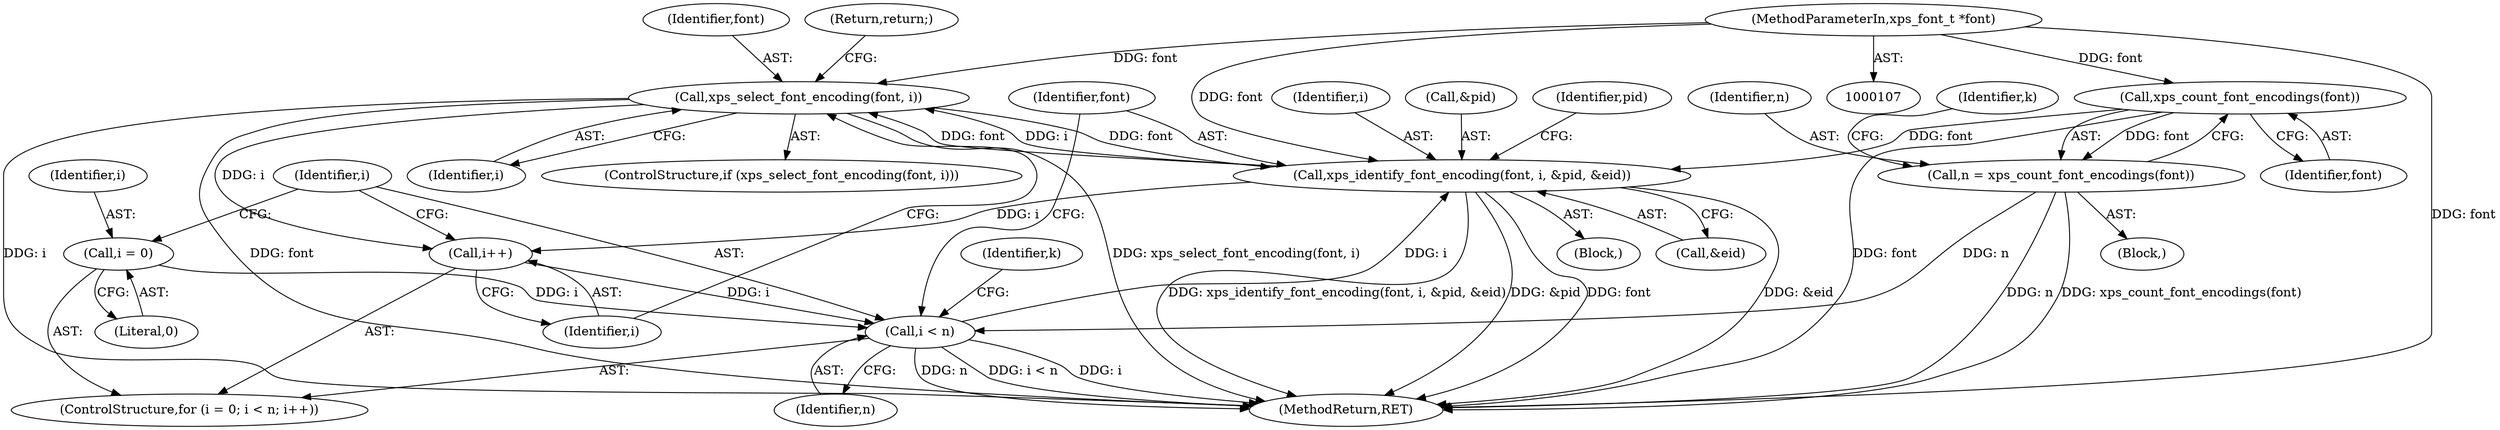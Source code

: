 digraph "0_ghostscript_3ee55637480d5e319a5de0481b01c3346855cbc9_0@pointer" {
"1000180" [label="(Call,xps_select_font_encoding(font, i))"];
"1000155" [label="(Call,xps_identify_font_encoding(font, i, &pid, &eid))"];
"1000128" [label="(Call,xps_count_font_encodings(font))"];
"1000108" [label="(MethodParameterIn,xps_font_t *font)"];
"1000180" [label="(Call,xps_select_font_encoding(font, i))"];
"1000149" [label="(Call,i < n)"];
"1000152" [label="(Call,i++)"];
"1000146" [label="(Call,i = 0)"];
"1000126" [label="(Call,n = xps_count_font_encodings(font))"];
"1000143" [label="(Identifier,k)"];
"1000156" [label="(Identifier,font)"];
"1000128" [label="(Call,xps_count_font_encodings(font))"];
"1000150" [label="(Identifier,i)"];
"1000186" [label="(MethodReturn,RET)"];
"1000152" [label="(Call,i++)"];
"1000155" [label="(Call,xps_identify_font_encoding(font, i, &pid, &eid))"];
"1000182" [label="(Identifier,i)"];
"1000129" [label="(Identifier,font)"];
"1000145" [label="(ControlStructure,for (i = 0; i < n; i++))"];
"1000157" [label="(Identifier,i)"];
"1000108" [label="(MethodParameterIn,xps_font_t *font)"];
"1000183" [label="(Return,return;)"];
"1000126" [label="(Call,n = xps_count_font_encodings(font))"];
"1000127" [label="(Identifier,n)"];
"1000146" [label="(Call,i = 0)"];
"1000158" [label="(Call,&pid)"];
"1000148" [label="(Literal,0)"];
"1000180" [label="(Call,xps_select_font_encoding(font, i))"];
"1000149" [label="(Call,i < n)"];
"1000153" [label="(Identifier,i)"];
"1000109" [label="(Block,)"];
"1000132" [label="(Identifier,k)"];
"1000154" [label="(Block,)"];
"1000160" [label="(Call,&eid)"];
"1000179" [label="(ControlStructure,if (xps_select_font_encoding(font, i)))"];
"1000147" [label="(Identifier,i)"];
"1000181" [label="(Identifier,font)"];
"1000151" [label="(Identifier,n)"];
"1000165" [label="(Identifier,pid)"];
"1000180" -> "1000179"  [label="AST: "];
"1000180" -> "1000182"  [label="CFG: "];
"1000181" -> "1000180"  [label="AST: "];
"1000182" -> "1000180"  [label="AST: "];
"1000183" -> "1000180"  [label="CFG: "];
"1000153" -> "1000180"  [label="CFG: "];
"1000180" -> "1000186"  [label="DDG: i"];
"1000180" -> "1000186"  [label="DDG: font"];
"1000180" -> "1000186"  [label="DDG: xps_select_font_encoding(font, i)"];
"1000180" -> "1000152"  [label="DDG: i"];
"1000180" -> "1000155"  [label="DDG: font"];
"1000155" -> "1000180"  [label="DDG: font"];
"1000155" -> "1000180"  [label="DDG: i"];
"1000108" -> "1000180"  [label="DDG: font"];
"1000155" -> "1000154"  [label="AST: "];
"1000155" -> "1000160"  [label="CFG: "];
"1000156" -> "1000155"  [label="AST: "];
"1000157" -> "1000155"  [label="AST: "];
"1000158" -> "1000155"  [label="AST: "];
"1000160" -> "1000155"  [label="AST: "];
"1000165" -> "1000155"  [label="CFG: "];
"1000155" -> "1000186"  [label="DDG: &eid"];
"1000155" -> "1000186"  [label="DDG: xps_identify_font_encoding(font, i, &pid, &eid)"];
"1000155" -> "1000186"  [label="DDG: &pid"];
"1000155" -> "1000186"  [label="DDG: font"];
"1000155" -> "1000152"  [label="DDG: i"];
"1000128" -> "1000155"  [label="DDG: font"];
"1000108" -> "1000155"  [label="DDG: font"];
"1000149" -> "1000155"  [label="DDG: i"];
"1000128" -> "1000126"  [label="AST: "];
"1000128" -> "1000129"  [label="CFG: "];
"1000129" -> "1000128"  [label="AST: "];
"1000126" -> "1000128"  [label="CFG: "];
"1000128" -> "1000186"  [label="DDG: font"];
"1000128" -> "1000126"  [label="DDG: font"];
"1000108" -> "1000128"  [label="DDG: font"];
"1000108" -> "1000107"  [label="AST: "];
"1000108" -> "1000186"  [label="DDG: font"];
"1000149" -> "1000145"  [label="AST: "];
"1000149" -> "1000151"  [label="CFG: "];
"1000150" -> "1000149"  [label="AST: "];
"1000151" -> "1000149"  [label="AST: "];
"1000156" -> "1000149"  [label="CFG: "];
"1000143" -> "1000149"  [label="CFG: "];
"1000149" -> "1000186"  [label="DDG: n"];
"1000149" -> "1000186"  [label="DDG: i < n"];
"1000149" -> "1000186"  [label="DDG: i"];
"1000152" -> "1000149"  [label="DDG: i"];
"1000146" -> "1000149"  [label="DDG: i"];
"1000126" -> "1000149"  [label="DDG: n"];
"1000152" -> "1000145"  [label="AST: "];
"1000152" -> "1000153"  [label="CFG: "];
"1000153" -> "1000152"  [label="AST: "];
"1000150" -> "1000152"  [label="CFG: "];
"1000146" -> "1000145"  [label="AST: "];
"1000146" -> "1000148"  [label="CFG: "];
"1000147" -> "1000146"  [label="AST: "];
"1000148" -> "1000146"  [label="AST: "];
"1000150" -> "1000146"  [label="CFG: "];
"1000126" -> "1000109"  [label="AST: "];
"1000127" -> "1000126"  [label="AST: "];
"1000132" -> "1000126"  [label="CFG: "];
"1000126" -> "1000186"  [label="DDG: n"];
"1000126" -> "1000186"  [label="DDG: xps_count_font_encodings(font)"];
}

